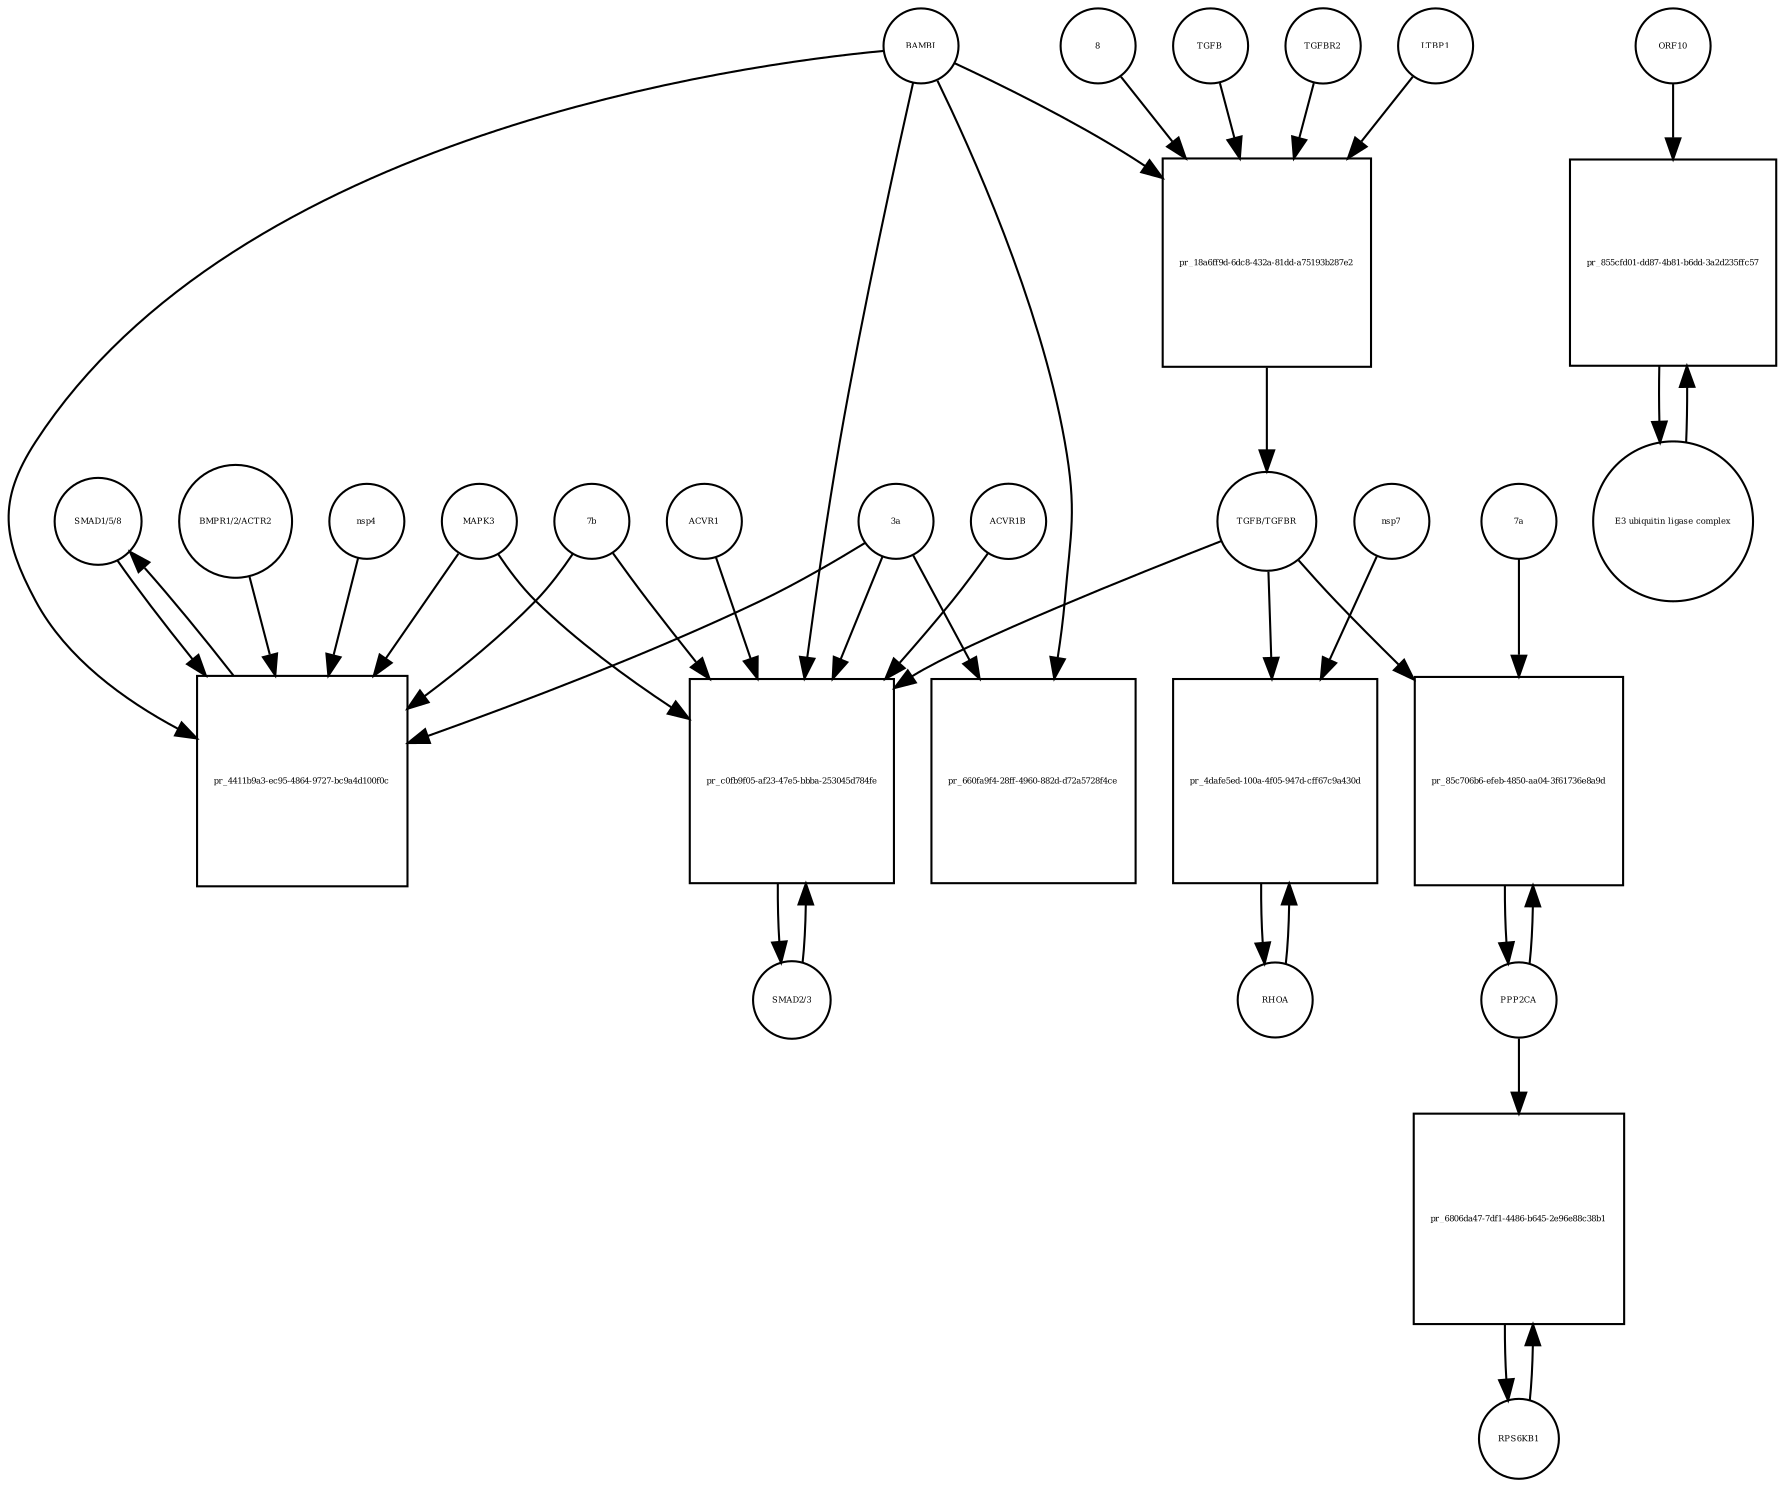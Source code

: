 strict digraph  {
"SMAD1/5/8" [annotation="", bipartite=0, cls=complex, fontsize=4, label="SMAD1/5/8", shape=circle];
"pr_4411b9a3-ec95-4864-9727-bc9a4d100f0c" [annotation="", bipartite=1, cls=process, fontsize=4, label="pr_4411b9a3-ec95-4864-9727-bc9a4d100f0c", shape=square];
BAMBI [annotation="", bipartite=0, cls=macromolecule, fontsize=4, label=BAMBI, shape=circle];
"BMPR1/2/ACTR2" [annotation="", bipartite=0, cls=complex, fontsize=4, label="BMPR1/2/ACTR2", shape=circle];
MAPK3 [annotation="", bipartite=0, cls=macromolecule, fontsize=4, label=MAPK3, shape=circle];
"3a" [annotation="", bipartite=0, cls=macromolecule, fontsize=4, label="3a", shape=circle];
"7b" [annotation="", bipartite=0, cls=macromolecule, fontsize=4, label="7b", shape=circle];
nsp4 [annotation="", bipartite=0, cls=macromolecule, fontsize=4, label=nsp4, shape=circle];
"SMAD2/3" [annotation="", bipartite=0, cls=complex, fontsize=4, label="SMAD2/3", shape=circle];
"pr_c0fb9f05-af23-47e5-bbba-253045d784fe" [annotation="", bipartite=1, cls=process, fontsize=4, label="pr_c0fb9f05-af23-47e5-bbba-253045d784fe", shape=square];
"TGFB/TGFBR" [annotation="", bipartite=0, cls=complex, fontsize=4, label="TGFB/TGFBR", shape=circle];
ACVR1 [annotation="", bipartite=0, cls=macromolecule, fontsize=4, label=ACVR1, shape=circle];
ACVR1B [annotation="", bipartite=0, cls=macromolecule, fontsize=4, label=ACVR1B, shape=circle];
RHOA [annotation="", bipartite=0, cls=macromolecule, fontsize=4, label=RHOA, shape=circle];
"pr_4dafe5ed-100a-4f05-947d-cff67c9a430d" [annotation="", bipartite=1, cls=process, fontsize=4, label="pr_4dafe5ed-100a-4f05-947d-cff67c9a430d", shape=square];
nsp7 [annotation="", bipartite=0, cls=macromolecule, fontsize=4, label=nsp7, shape=circle];
PPP2CA [annotation="", bipartite=0, cls=macromolecule, fontsize=4, label=PPP2CA, shape=circle];
"pr_85c706b6-efeb-4850-aa04-3f61736e8a9d" [annotation="", bipartite=1, cls=process, fontsize=4, label="pr_85c706b6-efeb-4850-aa04-3f61736e8a9d", shape=square];
"7a" [annotation="", bipartite=0, cls=macromolecule, fontsize=4, label="7a", shape=circle];
RPS6KB1 [annotation="", bipartite=0, cls=macromolecule, fontsize=4, label=RPS6KB1, shape=circle];
"pr_6806da47-7df1-4486-b645-2e96e88c38b1" [annotation="", bipartite=1, cls=process, fontsize=4, label="pr_6806da47-7df1-4486-b645-2e96e88c38b1", shape=square];
"pr_660fa9f4-28ff-4960-882d-d72a5728f4ce" [annotation="", bipartite=1, cls=process, fontsize=4, label="pr_660fa9f4-28ff-4960-882d-d72a5728f4ce", shape=square];
TGFB [annotation="", bipartite=0, cls=macromolecule, fontsize=4, label=TGFB, shape=circle];
"pr_18a6ff9d-6dc8-432a-81dd-a75193b287e2" [annotation="", bipartite=1, cls=process, fontsize=4, label="pr_18a6ff9d-6dc8-432a-81dd-a75193b287e2", shape=square];
TGFBR2 [annotation="", bipartite=0, cls=macromolecule, fontsize=4, label=TGFBR2, shape=circle];
LTBP1 [annotation="", bipartite=0, cls=macromolecule, fontsize=4, label=LTBP1, shape=circle];
8 [annotation="", bipartite=0, cls=macromolecule, fontsize=4, label=8, shape=circle];
ORF10 [annotation="", bipartite=0, cls=macromolecule, fontsize=4, label=ORF10, shape=circle];
"pr_855cfd01-dd87-4b81-b6dd-3a2d235ffc57" [annotation="", bipartite=1, cls=process, fontsize=4, label="pr_855cfd01-dd87-4b81-b6dd-3a2d235ffc57", shape=square];
"E3 ubiquitin ligase complex" [annotation="", bipartite=0, cls=complex, fontsize=4, label="E3 ubiquitin ligase complex", shape=circle];
"SMAD1/5/8" -> "pr_4411b9a3-ec95-4864-9727-bc9a4d100f0c"  [annotation="", interaction_type=consumption];
"pr_4411b9a3-ec95-4864-9727-bc9a4d100f0c" -> "SMAD1/5/8"  [annotation="", interaction_type=production];
BAMBI -> "pr_4411b9a3-ec95-4864-9727-bc9a4d100f0c"  [annotation="urn_miriam_doi_10.1101%2F2020.06.17.156455", interaction_type=inhibition];
BAMBI -> "pr_c0fb9f05-af23-47e5-bbba-253045d784fe"  [annotation="urn_miriam_doi_10.1101%2F2020.06.17.156455", interaction_type=inhibition];
BAMBI -> "pr_660fa9f4-28ff-4960-882d-d72a5728f4ce"  [annotation="", interaction_type=consumption];
BAMBI -> "pr_18a6ff9d-6dc8-432a-81dd-a75193b287e2"  [annotation="urn_miriam_doi_10.1101%2F2020.06.17.156455", interaction_type=inhibition];
"BMPR1/2/ACTR2" -> "pr_4411b9a3-ec95-4864-9727-bc9a4d100f0c"  [annotation="urn_miriam_doi_10.1101%2F2020.06.17.156455", interaction_type=catalysis];
MAPK3 -> "pr_4411b9a3-ec95-4864-9727-bc9a4d100f0c"  [annotation="urn_miriam_doi_10.1101%2F2020.06.17.156455", interaction_type=inhibition];
MAPK3 -> "pr_c0fb9f05-af23-47e5-bbba-253045d784fe"  [annotation="urn_miriam_doi_10.1101%2F2020.06.17.156455", interaction_type=inhibition];
"3a" -> "pr_4411b9a3-ec95-4864-9727-bc9a4d100f0c"  [annotation="urn_miriam_doi_10.1101%2F2020.06.17.156455", interaction_type=stimulation];
"3a" -> "pr_c0fb9f05-af23-47e5-bbba-253045d784fe"  [annotation="urn_miriam_doi_10.1101%2F2020.06.17.156455", interaction_type=stimulation];
"3a" -> "pr_660fa9f4-28ff-4960-882d-d72a5728f4ce"  [annotation="urn_miriam_doi_10.1101%2F2020.06.17.156455", interaction_type=stimulation];
"7b" -> "pr_4411b9a3-ec95-4864-9727-bc9a4d100f0c"  [annotation="urn_miriam_doi_10.1101%2F2020.06.17.156455", interaction_type=stimulation];
"7b" -> "pr_c0fb9f05-af23-47e5-bbba-253045d784fe"  [annotation="urn_miriam_doi_10.1101%2F2020.06.17.156455", interaction_type=stimulation];
nsp4 -> "pr_4411b9a3-ec95-4864-9727-bc9a4d100f0c"  [annotation="urn_miriam_doi_10.1101%2F2020.06.17.156455", interaction_type=stimulation];
"SMAD2/3" -> "pr_c0fb9f05-af23-47e5-bbba-253045d784fe"  [annotation="", interaction_type=consumption];
"pr_c0fb9f05-af23-47e5-bbba-253045d784fe" -> "SMAD2/3"  [annotation="", interaction_type=production];
"TGFB/TGFBR" -> "pr_c0fb9f05-af23-47e5-bbba-253045d784fe"  [annotation="urn_miriam_doi_10.1101%2F2020.06.17.156455", interaction_type=stimulation];
"TGFB/TGFBR" -> "pr_4dafe5ed-100a-4f05-947d-cff67c9a430d"  [annotation="urn_miriam_doi_10.1101%2F2020.06.17.156455", interaction_type=stimulation];
"TGFB/TGFBR" -> "pr_85c706b6-efeb-4850-aa04-3f61736e8a9d"  [annotation="urn_miriam_doi_10.1101%2F2020.03.31.019216", interaction_type=stimulation];
ACVR1 -> "pr_c0fb9f05-af23-47e5-bbba-253045d784fe"  [annotation="urn_miriam_doi_10.1101%2F2020.06.17.156455", interaction_type=catalysis];
ACVR1B -> "pr_c0fb9f05-af23-47e5-bbba-253045d784fe"  [annotation="urn_miriam_doi_10.1101%2F2020.06.17.156455", interaction_type=catalysis];
RHOA -> "pr_4dafe5ed-100a-4f05-947d-cff67c9a430d"  [annotation="", interaction_type=consumption];
"pr_4dafe5ed-100a-4f05-947d-cff67c9a430d" -> RHOA  [annotation="", interaction_type=production];
nsp7 -> "pr_4dafe5ed-100a-4f05-947d-cff67c9a430d"  [annotation="urn_miriam_doi_10.1101%2F2020.06.17.156455", interaction_type=stimulation];
PPP2CA -> "pr_85c706b6-efeb-4850-aa04-3f61736e8a9d"  [annotation="", interaction_type=consumption];
PPP2CA -> "pr_6806da47-7df1-4486-b645-2e96e88c38b1"  [annotation="", interaction_type=catalysis];
"pr_85c706b6-efeb-4850-aa04-3f61736e8a9d" -> PPP2CA  [annotation="", interaction_type=production];
"7a" -> "pr_85c706b6-efeb-4850-aa04-3f61736e8a9d"  [annotation="urn_miriam_doi_10.1101%2F2020.03.31.019216", interaction_type=stimulation];
RPS6KB1 -> "pr_6806da47-7df1-4486-b645-2e96e88c38b1"  [annotation="", interaction_type=consumption];
"pr_6806da47-7df1-4486-b645-2e96e88c38b1" -> RPS6KB1  [annotation="", interaction_type=production];
TGFB -> "pr_18a6ff9d-6dc8-432a-81dd-a75193b287e2"  [annotation="", interaction_type=consumption];
"pr_18a6ff9d-6dc8-432a-81dd-a75193b287e2" -> "TGFB/TGFBR"  [annotation="", interaction_type=production];
TGFBR2 -> "pr_18a6ff9d-6dc8-432a-81dd-a75193b287e2"  [annotation="", interaction_type=consumption];
LTBP1 -> "pr_18a6ff9d-6dc8-432a-81dd-a75193b287e2"  [annotation="urn_miriam_doi_10.1101%2F2020.06.17.156455", interaction_type=inhibition];
8 -> "pr_18a6ff9d-6dc8-432a-81dd-a75193b287e2"  [annotation="urn_miriam_doi_10.1101%2F2020.06.17.156455", interaction_type=stimulation];
ORF10 -> "pr_855cfd01-dd87-4b81-b6dd-3a2d235ffc57"  [annotation="", interaction_type=consumption];
"pr_855cfd01-dd87-4b81-b6dd-3a2d235ffc57" -> "E3 ubiquitin ligase complex"  [annotation="", interaction_type=production];
"E3 ubiquitin ligase complex" -> "pr_855cfd01-dd87-4b81-b6dd-3a2d235ffc57"  [annotation="", interaction_type=consumption];
}
